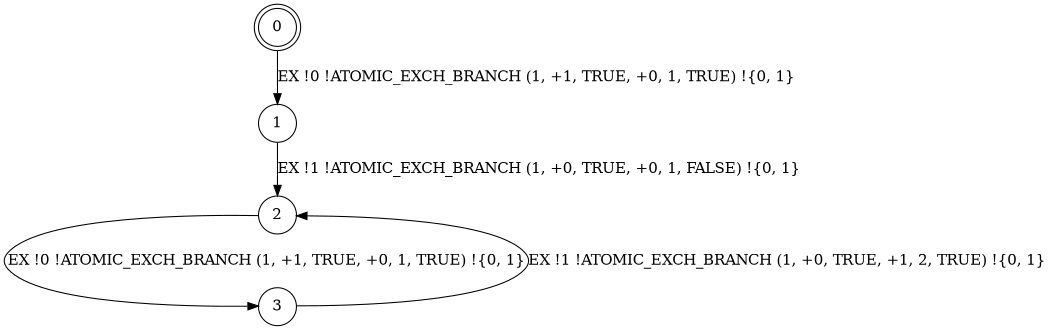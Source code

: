 digraph BCG {
size = "7, 10.5";
center = TRUE;
node [shape = circle];
0 [peripheries = 2];
0 -> 1 [label = "EX !0 !ATOMIC_EXCH_BRANCH (1, +1, TRUE, +0, 1, TRUE) !{0, 1}"];
1 -> 2 [label = "EX !1 !ATOMIC_EXCH_BRANCH (1, +0, TRUE, +0, 1, FALSE) !{0, 1}"];
2 -> 3 [label = "EX !0 !ATOMIC_EXCH_BRANCH (1, +1, TRUE, +0, 1, TRUE) !{0, 1}"];
3 -> 2 [label = "EX !1 !ATOMIC_EXCH_BRANCH (1, +0, TRUE, +1, 2, TRUE) !{0, 1}"];
}
